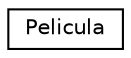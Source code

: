 digraph "Representación gráfica de la clase"
{
  edge [fontname="Helvetica",fontsize="10",labelfontname="Helvetica",labelfontsize="10"];
  node [fontname="Helvetica",fontsize="10",shape=record];
  rankdir="LR";
  Node0 [label="Pelicula",height=0.2,width=0.4,color="black", fillcolor="white", style="filled",URL="$classPelicula.html",tooltip="Clase Pelicula, define las peliculas, las cuales son obtenidas del archivo.csv. "];
}
